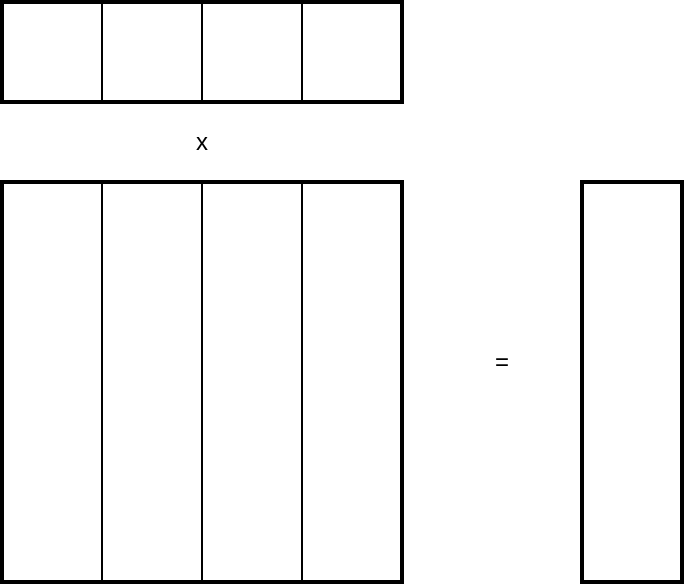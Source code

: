 <mxfile version="12.9.10" type="device"><diagram id="Uuh8CPW9tOszpW9zf_HB" name="Page-1"><mxGraphModel dx="678" dy="409" grid="1" gridSize="10" guides="1" tooltips="1" connect="1" arrows="1" fold="1" page="1" pageScale="1" pageWidth="827" pageHeight="1169" math="0" shadow="0"><root><mxCell id="0"/><mxCell id="1" parent="0"/><mxCell id="eK9JlnjHhhJnoeONsGBV-1" value="" style="whiteSpace=wrap;html=1;aspect=fixed;strokeWidth=2;" vertex="1" parent="1"><mxGeometry x="250" y="180" width="200" height="200" as="geometry"/></mxCell><mxCell id="eK9JlnjHhhJnoeONsGBV-3" value="" style="endArrow=none;html=1;entryX=0.25;entryY=0;entryDx=0;entryDy=0;exitX=0.25;exitY=1;exitDx=0;exitDy=0;" edge="1" parent="1" source="eK9JlnjHhhJnoeONsGBV-1" target="eK9JlnjHhhJnoeONsGBV-1"><mxGeometry width="50" height="50" relative="1" as="geometry"><mxPoint x="350" y="340" as="sourcePoint"/><mxPoint x="400" y="290" as="targetPoint"/></mxGeometry></mxCell><mxCell id="eK9JlnjHhhJnoeONsGBV-4" value="" style="endArrow=none;html=1;entryX=0.5;entryY=0;entryDx=0;entryDy=0;exitX=0.5;exitY=1;exitDx=0;exitDy=0;" edge="1" parent="1" source="eK9JlnjHhhJnoeONsGBV-1" target="eK9JlnjHhhJnoeONsGBV-1"><mxGeometry width="50" height="50" relative="1" as="geometry"><mxPoint x="310" y="390" as="sourcePoint"/><mxPoint x="310" y="190" as="targetPoint"/></mxGeometry></mxCell><mxCell id="eK9JlnjHhhJnoeONsGBV-5" value="" style="endArrow=none;html=1;entryX=0.75;entryY=0;entryDx=0;entryDy=0;exitX=0.75;exitY=1;exitDx=0;exitDy=0;" edge="1" parent="1" source="eK9JlnjHhhJnoeONsGBV-1" target="eK9JlnjHhhJnoeONsGBV-1"><mxGeometry width="50" height="50" relative="1" as="geometry"><mxPoint x="320" y="400" as="sourcePoint"/><mxPoint x="320" y="200" as="targetPoint"/></mxGeometry></mxCell><mxCell id="eK9JlnjHhhJnoeONsGBV-6" value="" style="whiteSpace=wrap;html=1;strokeWidth=2;direction=east;" vertex="1" parent="1"><mxGeometry x="250" y="90" width="200" height="50" as="geometry"/></mxCell><mxCell id="eK9JlnjHhhJnoeONsGBV-7" value="" style="whiteSpace=wrap;html=1;strokeWidth=2;direction=south;" vertex="1" parent="1"><mxGeometry x="540" y="180" width="50" height="200" as="geometry"/></mxCell><mxCell id="eK9JlnjHhhJnoeONsGBV-10" value="" style="endArrow=none;html=1;exitX=0.75;exitY=1;exitDx=0;exitDy=0;entryX=0.75;entryY=0;entryDx=0;entryDy=0;" edge="1" parent="1" source="eK9JlnjHhhJnoeONsGBV-6" target="eK9JlnjHhhJnoeONsGBV-6"><mxGeometry width="50" height="50" relative="1" as="geometry"><mxPoint x="400.0" y="150" as="sourcePoint"/><mxPoint x="400.0" y="100" as="targetPoint"/></mxGeometry></mxCell><mxCell id="eK9JlnjHhhJnoeONsGBV-11" value="" style="endArrow=none;html=1;entryX=0.5;entryY=0;entryDx=0;entryDy=0;exitX=0.5;exitY=1;exitDx=0;exitDy=0;" edge="1" parent="1" source="eK9JlnjHhhJnoeONsGBV-6" target="eK9JlnjHhhJnoeONsGBV-6"><mxGeometry width="50" height="50" relative="1" as="geometry"><mxPoint x="500" y="280" as="sourcePoint"/><mxPoint x="530" y="230" as="targetPoint"/></mxGeometry></mxCell><mxCell id="eK9JlnjHhhJnoeONsGBV-12" value="" style="endArrow=none;html=1;entryX=0.25;entryY=0;entryDx=0;entryDy=0;exitX=0.25;exitY=1;exitDx=0;exitDy=0;" edge="1" parent="1" source="eK9JlnjHhhJnoeONsGBV-6" target="eK9JlnjHhhJnoeONsGBV-6"><mxGeometry width="50" height="50" relative="1" as="geometry"><mxPoint x="710" y="170" as="sourcePoint"/><mxPoint x="760" y="170" as="targetPoint"/></mxGeometry></mxCell><mxCell id="eK9JlnjHhhJnoeONsGBV-13" value="x" style="text;html=1;strokeColor=none;fillColor=none;align=center;verticalAlign=middle;whiteSpace=wrap;rounded=0;" vertex="1" parent="1"><mxGeometry x="335" y="150" width="30" height="20" as="geometry"/></mxCell><mxCell id="eK9JlnjHhhJnoeONsGBV-14" value="=" style="text;html=1;strokeColor=none;fillColor=none;align=center;verticalAlign=middle;whiteSpace=wrap;rounded=0;" vertex="1" parent="1"><mxGeometry x="490" y="260" width="20" height="20" as="geometry"/></mxCell></root></mxGraphModel></diagram></mxfile>